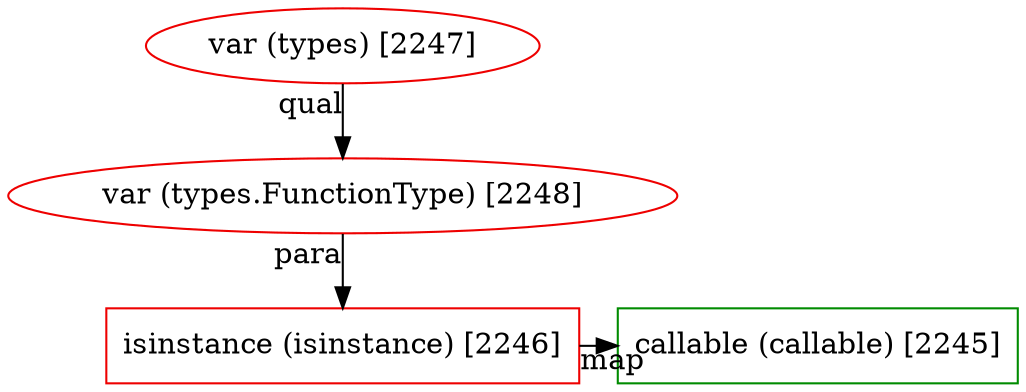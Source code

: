 digraph "fragment-1128.dot" {
	subgraph "subgraph: 2246 to 2245" {
		graph [rank=same]
		2246 [label="isinstance (isinstance) [2246]" color=red2 shape=box]
		2245 [label="callable (callable) [2245]" color=green4 shape=box]
	}
	2248 [label="var (types.FunctionType) [2248]" color=red2 shape=ellipse]
	2247 [label="var (types) [2247]" color=red2 shape=ellipse]
	2248 -> 2246 [xlabel=para from_closure=False]
	2246 -> 2245 [xlabel=map from_closure=False]
	2247 -> 2248 [xlabel=qual from_closure=False]
}
